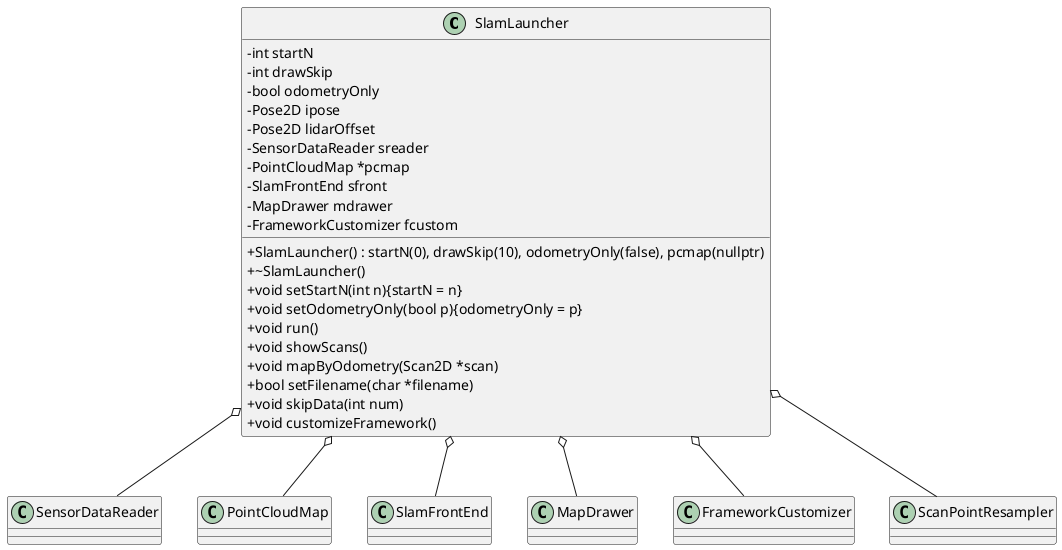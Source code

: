@startuml

skinparam classAttributeIconSize 0

class SlamLauncher
{
    - int startN
    - int drawSkip
    - bool odometryOnly
    - Pose2D ipose
    - Pose2D lidarOffset
    - SensorDataReader sreader
    - PointCloudMap *pcmap
    - SlamFrontEnd sfront
    - MapDrawer mdrawer
    - FrameworkCustomizer fcustom
    + SlamLauncher() : startN(0), drawSkip(10), odometryOnly(false), pcmap(nullptr)
    + ~SlamLauncher()
    + void setStartN(int n){startN = n}
    + void setOdometryOnly(bool p){odometryOnly = p}
    + void run()
    + void showScans()
    + void mapByOdometry(Scan2D *scan)
    + bool setFilename(char *filename)
    + void skipData(int num)
    + void customizeFramework()
}

SlamLauncher o-- SensorDataReader
SlamLauncher o-- PointCloudMap
SlamLauncher o-- SlamFrontEnd
SlamLauncher o-- MapDrawer
SlamLauncher o-- FrameworkCustomizer
SlamLauncher o-- ScanPointResampler

@enduml
